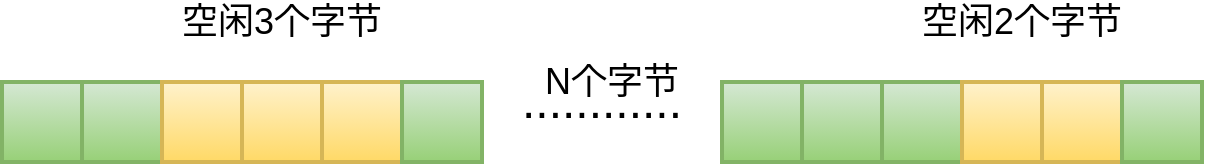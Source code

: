 <mxfile version="12.2.2" type="device" pages="6"><diagram id="WEpOJuLnFTGqBjU4mebT" name="第 1 页"><mxGraphModel dx="854" dy="496" grid="1" gridSize="10" guides="1" tooltips="1" connect="1" arrows="1" fold="1" page="1" pageScale="1" pageWidth="1169" pageHeight="827" math="0" shadow="0"><root><mxCell id="0"/><mxCell id="1" parent="0"/><mxCell id="6IFozGbwPOpue_J9gs6X-36" value="" style="whiteSpace=wrap;html=1;aspect=fixed;fillColor=#d5e8d4;strokeColor=#82b366;strokeWidth=2;gradientColor=#97d077;" vertex="1" parent="1"><mxGeometry x="200" y="180" width="40" height="40" as="geometry"/></mxCell><mxCell id="6IFozGbwPOpue_J9gs6X-37" value="" style="whiteSpace=wrap;html=1;aspect=fixed;fillColor=#d5e8d4;strokeColor=#82b366;strokeWidth=2;gradientColor=#97d077;" vertex="1" parent="1"><mxGeometry x="240" y="180" width="40" height="40" as="geometry"/></mxCell><mxCell id="6IFozGbwPOpue_J9gs6X-38" value="" style="whiteSpace=wrap;html=1;aspect=fixed;fillColor=#fff2cc;strokeColor=#d6b656;strokeWidth=2;gradientColor=#ffd966;" vertex="1" parent="1"><mxGeometry x="280" y="180" width="40" height="40" as="geometry"/></mxCell><mxCell id="6IFozGbwPOpue_J9gs6X-39" value="" style="whiteSpace=wrap;html=1;aspect=fixed;fillColor=#fff2cc;strokeColor=#d6b656;strokeWidth=2;gradientColor=#ffd966;" vertex="1" parent="1"><mxGeometry x="320" y="180" width="40" height="40" as="geometry"/></mxCell><mxCell id="6IFozGbwPOpue_J9gs6X-40" value="" style="whiteSpace=wrap;html=1;aspect=fixed;fillColor=#fff2cc;strokeColor=#d6b656;strokeWidth=2;gradientColor=#ffd966;" vertex="1" parent="1"><mxGeometry x="360" y="180" width="40" height="40" as="geometry"/></mxCell><mxCell id="6IFozGbwPOpue_J9gs6X-41" value="" style="whiteSpace=wrap;html=1;aspect=fixed;fillColor=#d5e8d4;strokeColor=#82b366;strokeWidth=2;gradientColor=#97d077;" vertex="1" parent="1"><mxGeometry x="400" y="180" width="40" height="40" as="geometry"/></mxCell><mxCell id="6IFozGbwPOpue_J9gs6X-42" value="" style="whiteSpace=wrap;html=1;aspect=fixed;fillColor=#d5e8d4;strokeColor=#82b366;strokeWidth=2;gradientColor=#97d077;" vertex="1" parent="1"><mxGeometry x="560" y="180" width="40" height="40" as="geometry"/></mxCell><mxCell id="6IFozGbwPOpue_J9gs6X-43" value="" style="whiteSpace=wrap;html=1;aspect=fixed;fillColor=#d5e8d4;strokeColor=#82b366;strokeWidth=2;gradientColor=#97d077;" vertex="1" parent="1"><mxGeometry x="600" y="180" width="40" height="40" as="geometry"/></mxCell><mxCell id="6IFozGbwPOpue_J9gs6X-44" value="" style="whiteSpace=wrap;html=1;aspect=fixed;fillColor=#d5e8d4;strokeColor=#82b366;strokeWidth=2;gradientColor=#97d077;" vertex="1" parent="1"><mxGeometry x="640" y="180" width="40" height="40" as="geometry"/></mxCell><mxCell id="6IFozGbwPOpue_J9gs6X-45" value="" style="whiteSpace=wrap;html=1;aspect=fixed;fillColor=#fff2cc;strokeColor=#d6b656;strokeWidth=2;gradientColor=#ffd966;" vertex="1" parent="1"><mxGeometry x="680" y="180" width="40" height="40" as="geometry"/></mxCell><mxCell id="6IFozGbwPOpue_J9gs6X-46" value="" style="whiteSpace=wrap;html=1;aspect=fixed;fillColor=#fff2cc;strokeColor=#d6b656;strokeWidth=2;gradientColor=#ffd966;" vertex="1" parent="1"><mxGeometry x="720" y="180" width="40" height="40" as="geometry"/></mxCell><mxCell id="6IFozGbwPOpue_J9gs6X-47" value="" style="whiteSpace=wrap;html=1;aspect=fixed;fillColor=#d5e8d4;strokeColor=#82b366;strokeWidth=2;gradientColor=#97d077;" vertex="1" parent="1"><mxGeometry x="760" y="180" width="40" height="40" as="geometry"/></mxCell><mxCell id="6IFozGbwPOpue_J9gs6X-48" value="&lt;font style=&quot;font-size: 24px&quot;&gt;............&lt;/font&gt;" style="text;html=1;strokeColor=none;fillColor=none;align=center;verticalAlign=middle;whiteSpace=wrap;rounded=0;" vertex="1" parent="1"><mxGeometry x="480" y="180" width="40" height="20" as="geometry"/></mxCell><mxCell id="6IFozGbwPOpue_J9gs6X-50" value="&lt;font style=&quot;font-size: 18px&quot;&gt;空闲3个字节&lt;/font&gt;" style="text;html=1;strokeColor=none;fillColor=none;align=center;verticalAlign=middle;whiteSpace=wrap;rounded=0;" vertex="1" parent="1"><mxGeometry x="270" y="140" width="140" height="20" as="geometry"/></mxCell><mxCell id="6IFozGbwPOpue_J9gs6X-54" value="&lt;font style=&quot;font-size: 18px&quot;&gt;空闲2个字节&lt;/font&gt;" style="text;html=1;strokeColor=none;fillColor=none;align=center;verticalAlign=middle;whiteSpace=wrap;rounded=0;" vertex="1" parent="1"><mxGeometry x="640" y="140" width="140" height="20" as="geometry"/></mxCell><mxCell id="6IFozGbwPOpue_J9gs6X-55" value="&lt;font style=&quot;font-size: 18px&quot;&gt;N个字节&lt;/font&gt;" style="text;html=1;strokeColor=none;fillColor=none;align=center;verticalAlign=middle;whiteSpace=wrap;rounded=0;" vertex="1" parent="1"><mxGeometry x="470" y="170" width="70" height="20" as="geometry"/></mxCell></root></mxGraphModel></diagram><diagram id="bQE6GwBxOlsRmJyRanCB" name="第 2 页"><mxGraphModel dx="854" dy="496" grid="1" gridSize="10" guides="1" tooltips="1" connect="1" arrows="1" fold="1" page="1" pageScale="1" pageWidth="1169" pageHeight="827" math="0" shadow="0"><root><mxCell id="AtAUpB7JpaRPy3Y9ihsD-0"/><mxCell id="AtAUpB7JpaRPy3Y9ihsD-1" parent="AtAUpB7JpaRPy3Y9ihsD-0"/><mxCell id="JAhin6lrQ3uMAedfHjFC-0" value="" style="whiteSpace=wrap;html=1;aspect=fixed;fillColor=#d5e8d4;strokeColor=#82b366;strokeWidth=2;gradientColor=#97d077;" vertex="1" parent="AtAUpB7JpaRPy3Y9ihsD-1"><mxGeometry x="200" y="240" width="40" height="40" as="geometry"/></mxCell><mxCell id="JAhin6lrQ3uMAedfHjFC-1" value="" style="whiteSpace=wrap;html=1;aspect=fixed;fillColor=#d5e8d4;strokeColor=#82b366;strokeWidth=2;gradientColor=#97d077;" vertex="1" parent="AtAUpB7JpaRPy3Y9ihsD-1"><mxGeometry x="240" y="240" width="40" height="40" as="geometry"/></mxCell><mxCell id="JAhin6lrQ3uMAedfHjFC-2" value="" style="whiteSpace=wrap;html=1;aspect=fixed;fillColor=#d5e8d4;strokeColor=#82b366;strokeWidth=2;gradientColor=#97d077;" vertex="1" parent="AtAUpB7JpaRPy3Y9ihsD-1"><mxGeometry x="280" y="240" width="40" height="40" as="geometry"/></mxCell><mxCell id="JAhin6lrQ3uMAedfHjFC-3" value="" style="whiteSpace=wrap;html=1;aspect=fixed;fillColor=#d5e8d4;strokeColor=#82b366;strokeWidth=2;gradientColor=#97d077;" vertex="1" parent="AtAUpB7JpaRPy3Y9ihsD-1"><mxGeometry x="320" y="240" width="40" height="40" as="geometry"/></mxCell><mxCell id="JAhin6lrQ3uMAedfHjFC-4" value="" style="whiteSpace=wrap;html=1;aspect=fixed;fillColor=#d5e8d4;strokeColor=#82b366;strokeWidth=2;gradientColor=#97d077;" vertex="1" parent="AtAUpB7JpaRPy3Y9ihsD-1"><mxGeometry x="360" y="240" width="40" height="40" as="geometry"/></mxCell><mxCell id="JAhin6lrQ3uMAedfHjFC-5" value="" style="whiteSpace=wrap;html=1;aspect=fixed;fillColor=#d5e8d4;strokeColor=#82b366;strokeWidth=2;gradientColor=#97d077;" vertex="1" parent="AtAUpB7JpaRPy3Y9ihsD-1"><mxGeometry x="400" y="240" width="40" height="40" as="geometry"/></mxCell><mxCell id="JAhin6lrQ3uMAedfHjFC-6" value="" style="whiteSpace=wrap;html=1;aspect=fixed;fillColor=#fff2cc;strokeColor=#d6b656;strokeWidth=2;gradientColor=#ffd966;" vertex="1" parent="AtAUpB7JpaRPy3Y9ihsD-1"><mxGeometry x="560" y="240" width="40" height="40" as="geometry"/></mxCell><mxCell id="JAhin6lrQ3uMAedfHjFC-7" value="" style="whiteSpace=wrap;html=1;aspect=fixed;fillColor=#fff2cc;strokeColor=#d6b656;strokeWidth=2;gradientColor=#ffd966;" vertex="1" parent="AtAUpB7JpaRPy3Y9ihsD-1"><mxGeometry x="600" y="240" width="40" height="40" as="geometry"/></mxCell><mxCell id="JAhin6lrQ3uMAedfHjFC-8" value="" style="whiteSpace=wrap;html=1;aspect=fixed;fillColor=#fff2cc;strokeColor=#d6b656;strokeWidth=2;gradientColor=#ffd966;" vertex="1" parent="AtAUpB7JpaRPy3Y9ihsD-1"><mxGeometry x="640" y="240" width="40" height="40" as="geometry"/></mxCell><mxCell id="JAhin6lrQ3uMAedfHjFC-9" value="" style="whiteSpace=wrap;html=1;aspect=fixed;fillColor=#fff2cc;strokeColor=#d6b656;strokeWidth=2;gradientColor=#ffd966;" vertex="1" parent="AtAUpB7JpaRPy3Y9ihsD-1"><mxGeometry x="680" y="240" width="40" height="40" as="geometry"/></mxCell><mxCell id="JAhin6lrQ3uMAedfHjFC-10" value="" style="whiteSpace=wrap;html=1;aspect=fixed;fillColor=#fff2cc;strokeColor=#d6b656;strokeWidth=2;gradientColor=#ffd966;" vertex="1" parent="AtAUpB7JpaRPy3Y9ihsD-1"><mxGeometry x="720" y="240" width="40" height="40" as="geometry"/></mxCell><mxCell id="JAhin6lrQ3uMAedfHjFC-11" value="" style="whiteSpace=wrap;html=1;aspect=fixed;fillColor=#fff2cc;strokeColor=#d6b656;strokeWidth=2;gradientColor=#ffd966;" vertex="1" parent="AtAUpB7JpaRPy3Y9ihsD-1"><mxGeometry x="760" y="240" width="40" height="40" as="geometry"/></mxCell><mxCell id="JAhin6lrQ3uMAedfHjFC-12" value="&lt;font style=&quot;font-size: 24px&quot;&gt;............&lt;/font&gt;" style="text;html=1;strokeColor=none;fillColor=none;align=center;verticalAlign=middle;whiteSpace=wrap;rounded=0;" vertex="1" parent="AtAUpB7JpaRPy3Y9ihsD-1"><mxGeometry x="480" y="240" width="40" height="20" as="geometry"/></mxCell><mxCell id="JAhin6lrQ3uMAedfHjFC-15" value="&lt;font style=&quot;font-size: 18px&quot;&gt;32个字节&lt;/font&gt;" style="text;html=1;strokeColor=none;fillColor=none;align=center;verticalAlign=middle;whiteSpace=wrap;rounded=0;" vertex="1" parent="AtAUpB7JpaRPy3Y9ihsD-1"><mxGeometry x="460" y="230" width="80" height="20" as="geometry"/></mxCell><mxCell id="JAhin6lrQ3uMAedfHjFC-16" value="&lt;font style=&quot;font-size: 18px&quot;&gt;剩余12个字节&lt;/font&gt;" style="text;html=1;strokeColor=none;fillColor=none;align=center;verticalAlign=middle;whiteSpace=wrap;rounded=0;" vertex="1" parent="AtAUpB7JpaRPy3Y9ihsD-1"><mxGeometry x="615" y="200" width="130" height="20" as="geometry"/></mxCell><mxCell id="JAhin6lrQ3uMAedfHjFC-24" style="edgeStyle=orthogonalEdgeStyle;rounded=0;orthogonalLoop=1;jettySize=auto;html=1;entryX=0.5;entryY=0;entryDx=0;entryDy=0;shape=flexArrow;" edge="1" parent="AtAUpB7JpaRPy3Y9ihsD-1" source="JAhin6lrQ3uMAedfHjFC-20" target="JAhin6lrQ3uMAedfHjFC-16"><mxGeometry relative="1" as="geometry"/></mxCell><mxCell id="JAhin6lrQ3uMAedfHjFC-20" value="&lt;font style=&quot;font-size: 18px&quot;&gt;再写入10字节的数据&lt;/font&gt;" style="rounded=0;whiteSpace=wrap;html=1;strokeWidth=1;fillColor=#fad7ac;strokeColor=#b46504;" vertex="1" parent="AtAUpB7JpaRPy3Y9ihsD-1"><mxGeometry x="590" y="10" width="180" height="60" as="geometry"/></mxCell><mxCell id="JAhin6lrQ3uMAedfHjFC-21" value="&lt;font style=&quot;font-size: 18px&quot;&gt;实际占用20字节&lt;/font&gt;" style="text;html=1;strokeColor=none;fillColor=none;align=center;verticalAlign=middle;whiteSpace=wrap;rounded=0;" vertex="1" parent="AtAUpB7JpaRPy3Y9ihsD-1"><mxGeometry x="240" y="200" width="140" height="20" as="geometry"/></mxCell><mxCell id="JAhin6lrQ3uMAedfHjFC-25" value="&lt;font style=&quot;font-size: 14px&quot;&gt;直接利用剩余的空间&lt;/font&gt;" style="text;html=1;strokeColor=none;fillColor=none;align=center;verticalAlign=middle;whiteSpace=wrap;rounded=0;" vertex="1" parent="AtAUpB7JpaRPy3Y9ihsD-1"><mxGeometry x="695" width="45" height="250" as="geometry"/></mxCell></root></mxGraphModel></diagram><diagram id="i49p1Dxr2j4wXBoGb3Ie" name="第 3 页"><mxGraphModel dx="854" dy="496" grid="1" gridSize="10" guides="1" tooltips="1" connect="1" arrows="1" fold="1" page="1" pageScale="1" pageWidth="1169" pageHeight="827" math="0" shadow="0"><root><mxCell id="0v_MC2YcuheNF9Jl68d_-0"/><mxCell id="0v_MC2YcuheNF9Jl68d_-1" parent="0v_MC2YcuheNF9Jl68d_-0"/><mxCell id="9WA8hCKArMn2MYPUnrWP-0" value="" style="whiteSpace=wrap;html=1;aspect=fixed;fillColor=#d5e8d4;strokeColor=#82b366;strokeWidth=2;gradientColor=#97d077;" vertex="1" parent="0v_MC2YcuheNF9Jl68d_-1"><mxGeometry x="200" y="240" width="40" height="40" as="geometry"/></mxCell><mxCell id="9WA8hCKArMn2MYPUnrWP-1" value="" style="whiteSpace=wrap;html=1;aspect=fixed;fillColor=#d5e8d4;strokeColor=#82b366;strokeWidth=2;gradientColor=#97d077;" vertex="1" parent="0v_MC2YcuheNF9Jl68d_-1"><mxGeometry x="240" y="240" width="40" height="40" as="geometry"/></mxCell><mxCell id="9WA8hCKArMn2MYPUnrWP-2" value="" style="whiteSpace=wrap;html=1;aspect=fixed;fillColor=#d5e8d4;strokeColor=#82b366;strokeWidth=2;gradientColor=#97d077;" vertex="1" parent="0v_MC2YcuheNF9Jl68d_-1"><mxGeometry x="280" y="240" width="40" height="40" as="geometry"/></mxCell><mxCell id="9WA8hCKArMn2MYPUnrWP-3" value="" style="whiteSpace=wrap;html=1;aspect=fixed;fillColor=#d5e8d4;strokeColor=#82b366;strokeWidth=2;gradientColor=#97d077;" vertex="1" parent="0v_MC2YcuheNF9Jl68d_-1"><mxGeometry x="320" y="240" width="40" height="40" as="geometry"/></mxCell><mxCell id="9WA8hCKArMn2MYPUnrWP-4" value="" style="whiteSpace=wrap;html=1;aspect=fixed;fillColor=#d5e8d4;strokeColor=#82b366;strokeWidth=2;gradientColor=#97d077;" vertex="1" parent="0v_MC2YcuheNF9Jl68d_-1"><mxGeometry x="360" y="240" width="40" height="40" as="geometry"/></mxCell><mxCell id="9WA8hCKArMn2MYPUnrWP-5" value="" style="whiteSpace=wrap;html=1;aspect=fixed;fillColor=#d5e8d4;strokeColor=#82b366;strokeWidth=2;gradientColor=#97d077;" vertex="1" parent="0v_MC2YcuheNF9Jl68d_-1"><mxGeometry x="400" y="240" width="40" height="40" as="geometry"/></mxCell><mxCell id="9WA8hCKArMn2MYPUnrWP-6" value="" style="whiteSpace=wrap;html=1;aspect=fixed;fillColor=#fff2cc;strokeColor=#d6b656;strokeWidth=2;gradientColor=#ffd966;" vertex="1" parent="0v_MC2YcuheNF9Jl68d_-1"><mxGeometry x="560" y="240" width="40" height="40" as="geometry"/></mxCell><mxCell id="9WA8hCKArMn2MYPUnrWP-7" value="" style="whiteSpace=wrap;html=1;aspect=fixed;fillColor=#fff2cc;strokeColor=#d6b656;strokeWidth=2;gradientColor=#ffd966;" vertex="1" parent="0v_MC2YcuheNF9Jl68d_-1"><mxGeometry x="600" y="240" width="40" height="40" as="geometry"/></mxCell><mxCell id="9WA8hCKArMn2MYPUnrWP-8" value="" style="whiteSpace=wrap;html=1;aspect=fixed;fillColor=#fff2cc;strokeColor=#d6b656;strokeWidth=2;gradientColor=#ffd966;" vertex="1" parent="0v_MC2YcuheNF9Jl68d_-1"><mxGeometry x="640" y="240" width="40" height="40" as="geometry"/></mxCell><mxCell id="9WA8hCKArMn2MYPUnrWP-9" value="" style="whiteSpace=wrap;html=1;aspect=fixed;fillColor=#fff2cc;strokeColor=#d6b656;strokeWidth=2;gradientColor=#ffd966;" vertex="1" parent="0v_MC2YcuheNF9Jl68d_-1"><mxGeometry x="680" y="240" width="40" height="40" as="geometry"/></mxCell><mxCell id="9WA8hCKArMn2MYPUnrWP-10" value="" style="whiteSpace=wrap;html=1;aspect=fixed;fillColor=#fff2cc;strokeColor=#d6b656;strokeWidth=2;gradientColor=#ffd966;" vertex="1" parent="0v_MC2YcuheNF9Jl68d_-1"><mxGeometry x="720" y="240" width="40" height="40" as="geometry"/></mxCell><mxCell id="9WA8hCKArMn2MYPUnrWP-11" value="" style="whiteSpace=wrap;html=1;aspect=fixed;fillColor=#fff2cc;strokeColor=#d6b656;strokeWidth=2;gradientColor=#ffd966;" vertex="1" parent="0v_MC2YcuheNF9Jl68d_-1"><mxGeometry x="760" y="240" width="40" height="40" as="geometry"/></mxCell><mxCell id="9WA8hCKArMn2MYPUnrWP-12" value="&lt;font style=&quot;font-size: 24px&quot;&gt;............&lt;/font&gt;" style="text;html=1;strokeColor=none;fillColor=none;align=center;verticalAlign=middle;whiteSpace=wrap;rounded=0;" vertex="1" parent="0v_MC2YcuheNF9Jl68d_-1"><mxGeometry x="480" y="240" width="40" height="20" as="geometry"/></mxCell><mxCell id="9WA8hCKArMn2MYPUnrWP-13" value="&lt;font style=&quot;font-size: 18px&quot;&gt;实际分配32个字节&lt;/font&gt;" style="text;html=1;strokeColor=none;fillColor=none;align=center;verticalAlign=middle;whiteSpace=wrap;rounded=0;" vertex="1" parent="0v_MC2YcuheNF9Jl68d_-1"><mxGeometry x="457.5" y="220" width="80" height="20" as="geometry"/></mxCell><mxCell id="9WA8hCKArMn2MYPUnrWP-14" value="&lt;span style=&quot;font-size: 18px&quot;&gt;空闲20字节&lt;/span&gt;" style="text;html=1;strokeColor=none;fillColor=none;align=center;verticalAlign=middle;whiteSpace=wrap;rounded=0;" vertex="1" parent="0v_MC2YcuheNF9Jl68d_-1"><mxGeometry x="615" y="200" width="130" height="20" as="geometry"/></mxCell><mxCell id="9WA8hCKArMn2MYPUnrWP-17" value="&lt;span style=&quot;font-size: 18px&quot;&gt;实际占用20字节&lt;/span&gt;" style="text;html=1;strokeColor=none;fillColor=none;align=center;verticalAlign=middle;whiteSpace=wrap;rounded=0;" vertex="1" parent="0v_MC2YcuheNF9Jl68d_-1"><mxGeometry x="240" y="200" width="140" height="20" as="geometry"/></mxCell><mxCell id="9WA8hCKArMn2MYPUnrWP-20" style="edgeStyle=orthogonalEdgeStyle;shape=flexArrow;rounded=0;orthogonalLoop=1;jettySize=auto;html=1;" edge="1" parent="0v_MC2YcuheNF9Jl68d_-1" source="9WA8hCKArMn2MYPUnrWP-19" target="9WA8hCKArMn2MYPUnrWP-17"><mxGeometry relative="1" as="geometry"/></mxCell><mxCell id="9WA8hCKArMn2MYPUnrWP-19" value="&lt;font style=&quot;font-size: 24px&quot;&gt;申请20字节&lt;/font&gt;" style="text;html=1;strokeColor=#ae4132;fillColor=#fad9d5;align=center;verticalAlign=middle;whiteSpace=wrap;rounded=0;" vertex="1" parent="0v_MC2YcuheNF9Jl68d_-1"><mxGeometry x="240" y="20" width="140" height="50" as="geometry"/></mxCell></root></mxGraphModel></diagram><diagram id="msrS00AzM_bcflhuErf0" name="第 4 页"><mxGraphModel dx="854" dy="496" grid="1" gridSize="10" guides="1" tooltips="1" connect="1" arrows="1" fold="1" page="1" pageScale="1" pageWidth="1169" pageHeight="827" math="0" shadow="0"><root><mxCell id="V0n5fIjzVJ53HcJYP-DR-0"/><mxCell id="V0n5fIjzVJ53HcJYP-DR-1" parent="V0n5fIjzVJ53HcJYP-DR-0"/><mxCell id="rf_MBqBn-6Tud_XzPqSO-0" value="" style="whiteSpace=wrap;html=1;aspect=fixed;fillColor=#d5e8d4;strokeColor=#82b366;strokeWidth=2;gradientColor=#97d077;" vertex="1" parent="V0n5fIjzVJ53HcJYP-DR-1"><mxGeometry x="190" y="240" width="40" height="40" as="geometry"/></mxCell><mxCell id="rf_MBqBn-6Tud_XzPqSO-1" value="" style="whiteSpace=wrap;html=1;aspect=fixed;fillColor=#d5e8d4;strokeColor=#82b366;strokeWidth=2;gradientColor=#97d077;" vertex="1" parent="V0n5fIjzVJ53HcJYP-DR-1"><mxGeometry x="230" y="240" width="40" height="40" as="geometry"/></mxCell><mxCell id="rf_MBqBn-6Tud_XzPqSO-2" value="" style="whiteSpace=wrap;html=1;aspect=fixed;fillColor=#d5e8d4;strokeColor=#82b366;strokeWidth=2;gradientColor=#97d077;" vertex="1" parent="V0n5fIjzVJ53HcJYP-DR-1"><mxGeometry x="270" y="240" width="40" height="40" as="geometry"/></mxCell><mxCell id="rf_MBqBn-6Tud_XzPqSO-3" value="" style="whiteSpace=wrap;html=1;aspect=fixed;fillColor=#d5e8d4;strokeColor=#82b366;strokeWidth=2;gradientColor=#97d077;" vertex="1" parent="V0n5fIjzVJ53HcJYP-DR-1"><mxGeometry x="310" y="240" width="40" height="40" as="geometry"/></mxCell><mxCell id="rf_MBqBn-6Tud_XzPqSO-4" value="" style="whiteSpace=wrap;html=1;aspect=fixed;fillColor=#d5e8d4;strokeColor=#82b366;strokeWidth=2;gradientColor=#97d077;" vertex="1" parent="V0n5fIjzVJ53HcJYP-DR-1"><mxGeometry x="350" y="240" width="40" height="40" as="geometry"/></mxCell><mxCell id="rf_MBqBn-6Tud_XzPqSO-5" value="" style="whiteSpace=wrap;html=1;aspect=fixed;fillColor=#d5e8d4;strokeColor=#82b366;strokeWidth=2;gradientColor=#97d077;" vertex="1" parent="V0n5fIjzVJ53HcJYP-DR-1"><mxGeometry x="390" y="240" width="40" height="40" as="geometry"/></mxCell><mxCell id="rf_MBqBn-6Tud_XzPqSO-14" value="" style="whiteSpace=wrap;html=1;aspect=fixed;fillColor=#d5e8d4;strokeColor=#82b366;strokeWidth=2;gradientColor=#97d077;" vertex="1" parent="V0n5fIjzVJ53HcJYP-DR-1"><mxGeometry x="430" y="240" width="40" height="40" as="geometry"/></mxCell><mxCell id="rf_MBqBn-6Tud_XzPqSO-15" value="" style="whiteSpace=wrap;html=1;aspect=fixed;fillColor=#d5e8d4;strokeColor=#82b366;strokeWidth=2;gradientColor=#97d077;" vertex="1" parent="V0n5fIjzVJ53HcJYP-DR-1"><mxGeometry x="470" y="240" width="40" height="40" as="geometry"/></mxCell><mxCell id="rf_MBqBn-6Tud_XzPqSO-16" value="" style="whiteSpace=wrap;html=1;aspect=fixed;fillColor=#d5e8d4;strokeColor=#82b366;strokeWidth=2;gradientColor=#97d077;" vertex="1" parent="V0n5fIjzVJ53HcJYP-DR-1"><mxGeometry x="510" y="240" width="40" height="40" as="geometry"/></mxCell><mxCell id="rf_MBqBn-6Tud_XzPqSO-17" value="" style="whiteSpace=wrap;html=1;aspect=fixed;fillColor=#d5e8d4;strokeColor=#82b366;strokeWidth=2;gradientColor=#97d077;" vertex="1" parent="V0n5fIjzVJ53HcJYP-DR-1"><mxGeometry x="550" y="240" width="40" height="40" as="geometry"/></mxCell><mxCell id="rf_MBqBn-6Tud_XzPqSO-18" value="" style="whiteSpace=wrap;html=1;aspect=fixed;fillColor=#fff2cc;strokeColor=#d6b656;strokeWidth=2;gradientColor=#ffd966;" vertex="1" parent="V0n5fIjzVJ53HcJYP-DR-1"><mxGeometry x="590" y="240" width="40" height="40" as="geometry"/></mxCell><mxCell id="rf_MBqBn-6Tud_XzPqSO-19" value="" style="whiteSpace=wrap;html=1;aspect=fixed;fillColor=#fff2cc;strokeColor=#d6b656;strokeWidth=2;gradientColor=#ffd966;" vertex="1" parent="V0n5fIjzVJ53HcJYP-DR-1"><mxGeometry x="630" y="240" width="40" height="40" as="geometry"/></mxCell><mxCell id="rf_MBqBn-6Tud_XzPqSO-21" value="" style="whiteSpace=wrap;html=1;aspect=fixed;fillColor=#fff2cc;strokeColor=#d6b656;strokeWidth=2;gradientColor=#ffd966;" vertex="1" parent="V0n5fIjzVJ53HcJYP-DR-1"><mxGeometry x="190" y="50" width="40" height="40" as="geometry"/></mxCell><mxCell id="rf_MBqBn-6Tud_XzPqSO-22" value="&lt;font style=&quot;font-size: 18px&quot;&gt;空闲&lt;/font&gt;" style="text;html=1;resizable=0;points=[];autosize=1;align=left;verticalAlign=top;spacingTop=-4;" vertex="1" parent="V0n5fIjzVJ53HcJYP-DR-1"><mxGeometry x="250" y="60" width="50" height="20" as="geometry"/></mxCell><mxCell id="rf_MBqBn-6Tud_XzPqSO-26" value="&lt;span style=&quot;font-size: 18px&quot;&gt;占用&lt;/span&gt;" style="text;html=1;resizable=0;points=[];autosize=1;align=left;verticalAlign=top;spacingTop=-4;" vertex="1" parent="V0n5fIjzVJ53HcJYP-DR-1"><mxGeometry x="250" y="120" width="50" height="20" as="geometry"/></mxCell><mxCell id="rf_MBqBn-6Tud_XzPqSO-27" value="" style="whiteSpace=wrap;html=1;aspect=fixed;fillColor=#d5e8d4;strokeColor=#82b366;strokeWidth=2;gradientColor=#97d077;" vertex="1" parent="V0n5fIjzVJ53HcJYP-DR-1"><mxGeometry x="190" y="110" width="40" height="40" as="geometry"/></mxCell><mxCell id="rf_MBqBn-6Tud_XzPqSO-28" value="&lt;font style=&quot;font-size: 18px&quot;&gt;未修改前实际占用10个字节&lt;/font&gt;" style="text;html=1;strokeColor=#b46504;fillColor=#fad7ac;align=center;verticalAlign=middle;whiteSpace=wrap;rounded=0;" vertex="1" parent="V0n5fIjzVJ53HcJYP-DR-1"><mxGeometry x="255" y="200" width="230" height="20" as="geometry"/></mxCell><mxCell id="rf_MBqBn-6Tud_XzPqSO-29" value="" style="whiteSpace=wrap;html=1;aspect=fixed;fillColor=#d5e8d4;strokeColor=#82b366;strokeWidth=2;gradientColor=#97d077;" vertex="1" parent="V0n5fIjzVJ53HcJYP-DR-1"><mxGeometry x="190" y="450" width="40" height="40" as="geometry"/></mxCell><mxCell id="rf_MBqBn-6Tud_XzPqSO-30" value="" style="whiteSpace=wrap;html=1;aspect=fixed;fillColor=#d5e8d4;strokeColor=#82b366;strokeWidth=2;gradientColor=#97d077;" vertex="1" parent="V0n5fIjzVJ53HcJYP-DR-1"><mxGeometry x="230" y="450" width="40" height="40" as="geometry"/></mxCell><mxCell id="rf_MBqBn-6Tud_XzPqSO-31" value="" style="whiteSpace=wrap;html=1;aspect=fixed;fillColor=#d5e8d4;strokeColor=#82b366;strokeWidth=2;gradientColor=#97d077;" vertex="1" parent="V0n5fIjzVJ53HcJYP-DR-1"><mxGeometry x="270" y="450" width="40" height="40" as="geometry"/></mxCell><mxCell id="rf_MBqBn-6Tud_XzPqSO-32" value="" style="whiteSpace=wrap;html=1;aspect=fixed;fillColor=#d5e8d4;strokeColor=#82b366;strokeWidth=2;gradientColor=#97d077;" vertex="1" parent="V0n5fIjzVJ53HcJYP-DR-1"><mxGeometry x="310" y="450" width="40" height="40" as="geometry"/></mxCell><mxCell id="rf_MBqBn-6Tud_XzPqSO-33" value="" style="whiteSpace=wrap;html=1;aspect=fixed;fillColor=#d5e8d4;strokeColor=#82b366;strokeWidth=2;gradientColor=#97d077;" vertex="1" parent="V0n5fIjzVJ53HcJYP-DR-1"><mxGeometry x="350" y="450" width="40" height="40" as="geometry"/></mxCell><mxCell id="rf_MBqBn-6Tud_XzPqSO-34" value="" style="whiteSpace=wrap;html=1;aspect=fixed;fillColor=#d5e8d4;strokeColor=#82b366;strokeWidth=2;gradientColor=#97d077;" vertex="1" parent="V0n5fIjzVJ53HcJYP-DR-1"><mxGeometry x="390" y="450" width="40" height="40" as="geometry"/></mxCell><mxCell id="rf_MBqBn-6Tud_XzPqSO-35" value="" style="whiteSpace=wrap;html=1;aspect=fixed;fillColor=#d5e8d4;strokeColor=#82b366;strokeWidth=2;gradientColor=#97d077;" vertex="1" parent="V0n5fIjzVJ53HcJYP-DR-1"><mxGeometry x="430" y="450" width="40" height="40" as="geometry"/></mxCell><mxCell id="rf_MBqBn-6Tud_XzPqSO-36" value="" style="whiteSpace=wrap;html=1;aspect=fixed;fillColor=#fff2cc;strokeColor=#d6b656;strokeWidth=2;gradientColor=#ffd966;" vertex="1" parent="V0n5fIjzVJ53HcJYP-DR-1"><mxGeometry x="470" y="450" width="40" height="40" as="geometry"/></mxCell><mxCell id="rf_MBqBn-6Tud_XzPqSO-37" value="" style="whiteSpace=wrap;html=1;aspect=fixed;fillColor=#fff2cc;strokeColor=#d6b656;strokeWidth=2;gradientColor=#ffd966;" vertex="1" parent="V0n5fIjzVJ53HcJYP-DR-1"><mxGeometry x="510" y="450" width="40" height="40" as="geometry"/></mxCell><mxCell id="rf_MBqBn-6Tud_XzPqSO-38" value="" style="whiteSpace=wrap;html=1;aspect=fixed;fillColor=#fff2cc;strokeColor=#d6b656;strokeWidth=2;gradientColor=#ffd966;" vertex="1" parent="V0n5fIjzVJ53HcJYP-DR-1"><mxGeometry x="550" y="450" width="40" height="40" as="geometry"/></mxCell><mxCell id="rf_MBqBn-6Tud_XzPqSO-39" value="" style="whiteSpace=wrap;html=1;aspect=fixed;fillColor=#fff2cc;strokeColor=#d6b656;strokeWidth=2;gradientColor=#ffd966;" vertex="1" parent="V0n5fIjzVJ53HcJYP-DR-1"><mxGeometry x="590" y="450" width="40" height="40" as="geometry"/></mxCell><mxCell id="rf_MBqBn-6Tud_XzPqSO-40" value="" style="whiteSpace=wrap;html=1;aspect=fixed;fillColor=#fff2cc;strokeColor=#d6b656;strokeWidth=2;gradientColor=#ffd966;" vertex="1" parent="V0n5fIjzVJ53HcJYP-DR-1"><mxGeometry x="630" y="450" width="40" height="40" as="geometry"/></mxCell><mxCell id="rf_MBqBn-6Tud_XzPqSO-42" value="" style="shape=flexArrow;endArrow=classic;html=1;gradientColor=#ffd966;fillColor=#fff2cc;strokeColor=#d6b656;" edge="1" parent="V0n5fIjzVJ53HcJYP-DR-1"><mxGeometry width="50" height="50" relative="1" as="geometry"><mxPoint x="429" y="300" as="sourcePoint"/><mxPoint x="429" y="430" as="targetPoint"/></mxGeometry></mxCell><mxCell id="rf_MBqBn-6Tud_XzPqSO-43" value="&lt;span style=&quot;font-size: 18px&quot;&gt;修改了后占用了7个字节，释放了3个字节&lt;/span&gt;" style="text;html=1;strokeColor=#b46504;fillColor=#fad7ac;align=center;verticalAlign=middle;whiteSpace=wrap;rounded=0;" vertex="1" parent="V0n5fIjzVJ53HcJYP-DR-1"><mxGeometry x="185" y="380" width="210" height="50" as="geometry"/></mxCell><mxCell id="rf_MBqBn-6Tud_XzPqSO-44" value="&lt;span style=&quot;font-size: 18px&quot;&gt;此时空闲5个字节&lt;/span&gt;" style="text;html=1;strokeColor=#d6b656;fillColor=#fff2cc;align=center;verticalAlign=middle;whiteSpace=wrap;rounded=0;" vertex="1" parent="V0n5fIjzVJ53HcJYP-DR-1"><mxGeometry x="465" y="380" width="210" height="50" as="geometry"/></mxCell></root></mxGraphModel></diagram><diagram id="r_Yo-TKaOqdGWVK_w1-Z" name="第 5 页"><mxGraphModel dx="1005" dy="584" grid="1" gridSize="10" guides="1" tooltips="1" connect="1" arrows="1" fold="1" page="1" pageScale="1" pageWidth="1169" pageHeight="827" math="0" shadow="0"><root><mxCell id="WA1MzYtzmCzjw8PWdw3L-0"/><mxCell id="WA1MzYtzmCzjw8PWdw3L-1" parent="WA1MzYtzmCzjw8PWdw3L-0"/><mxCell id="WA1MzYtzmCzjw8PWdw3L-2" value="&lt;b&gt;&lt;font style=&quot;font-size: 24px&quot;&gt;参数&lt;/font&gt;&lt;/b&gt;" style="rounded=0;whiteSpace=wrap;html=1;strokeColor=#FFD966;align=center;fillColor=#1ba1e2;fontColor=#ffffff;" vertex="1" parent="WA1MzYtzmCzjw8PWdw3L-1"><mxGeometry x="110" y="60" width="400" height="50" as="geometry"/></mxCell><mxCell id="WA1MzYtzmCzjw8PWdw3L-3" value="&lt;b&gt;&lt;font style=&quot;font-size: 24px&quot;&gt;含义&lt;/font&gt;&lt;/b&gt;" style="rounded=0;whiteSpace=wrap;html=1;strokeColor=#FFD966;align=center;fillColor=#1ba1e2;fontColor=#ffffff;" vertex="1" parent="WA1MzYtzmCzjw8PWdw3L-1"><mxGeometry x="510" y="60" width="400" height="50" as="geometry"/></mxCell><mxCell id="WA1MzYtzmCzjw8PWdw3L-7" value="&lt;span style=&quot;font-size: 18px&quot;&gt;&lt;b&gt;used_memory&lt;/b&gt;&lt;/span&gt;" style="rounded=0;whiteSpace=wrap;html=1;strokeColor=#FFD966;align=center;fillColor=#ffff88;" vertex="1" parent="WA1MzYtzmCzjw8PWdw3L-1"><mxGeometry x="110" y="110" width="400" height="100" as="geometry"/></mxCell><mxCell id="WA1MzYtzmCzjw8PWdw3L-8" value="&lt;span style=&quot;font-size: 18px&quot;&gt;&lt;b&gt;Redis实际向操作系统申请的内存大小，以字节为单位&lt;br&gt;&lt;/b&gt;&lt;/span&gt;" style="rounded=0;whiteSpace=wrap;html=1;strokeColor=#FFD966;align=center;fillColor=#ffff88;" vertex="1" parent="WA1MzYtzmCzjw8PWdw3L-1"><mxGeometry x="510" y="110" width="400" height="100" as="geometry"/></mxCell><mxCell id="WA1MzYtzmCzjw8PWdw3L-12" value="&lt;span style=&quot;font-size: 18px&quot;&gt;&lt;b&gt;used_memory_human&lt;/b&gt;&lt;/span&gt;" style="rounded=0;whiteSpace=wrap;html=1;strokeColor=#FFD966;align=center;fillColor=#ffff88;" vertex="1" parent="WA1MzYtzmCzjw8PWdw3L-1"><mxGeometry x="110" y="210" width="400" height="100" as="geometry"/></mxCell><mxCell id="WA1MzYtzmCzjw8PWdw3L-13" value="&lt;font style=&quot;font-size: 18px&quot;&gt;&lt;b&gt;used_memory&amp;nbsp;更直观的显示方式，以M为单位&lt;/b&gt;&lt;/font&gt;" style="rounded=0;whiteSpace=wrap;html=1;strokeColor=#FFD966;align=center;fillColor=#ffff88;" vertex="1" parent="WA1MzYtzmCzjw8PWdw3L-1"><mxGeometry x="510" y="210" width="400" height="100" as="geometry"/></mxCell><mxCell id="WA1MzYtzmCzjw8PWdw3L-17" value="&lt;span style=&quot;font-size: 18px&quot;&gt;&lt;b&gt;used_memory_rss&lt;/b&gt;&lt;/span&gt;" style="rounded=0;whiteSpace=wrap;html=1;strokeColor=#FFD966;align=center;fillColor=#ffff88;" vertex="1" parent="WA1MzYtzmCzjw8PWdw3L-1"><mxGeometry x="110" y="310" width="400" height="100" as="geometry"/></mxCell><mxCell id="WA1MzYtzmCzjw8PWdw3L-18" value="&lt;span style=&quot;font-size: 18px&quot;&gt;&lt;b&gt;操作系统实际分配的内存，以字节为单位&lt;/b&gt;&lt;/span&gt;" style="rounded=0;whiteSpace=wrap;html=1;strokeColor=#FFD966;align=center;fillColor=#ffff88;" vertex="1" parent="WA1MzYtzmCzjw8PWdw3L-1"><mxGeometry x="510" y="310" width="400" height="100" as="geometry"/></mxCell><mxCell id="WA1MzYtzmCzjw8PWdw3L-22" value="&lt;span style=&quot;font-size: 18px&quot;&gt;&lt;b&gt;used_memory_rss_human&lt;/b&gt;&lt;/span&gt;" style="rounded=0;whiteSpace=wrap;html=1;strokeColor=#FFD966;align=center;fillColor=#ffff88;" vertex="1" parent="WA1MzYtzmCzjw8PWdw3L-1"><mxGeometry x="110" y="410" width="400" height="100" as="geometry"/></mxCell><mxCell id="WA1MzYtzmCzjw8PWdw3L-23" value="&lt;b style=&quot;font-size: 18px&quot;&gt;used_memory_rss&amp;nbsp;更直观的显示方式，以M为单位&lt;/b&gt;" style="rounded=0;whiteSpace=wrap;html=1;strokeColor=#FFD966;align=center;fillColor=#ffff88;" vertex="1" parent="WA1MzYtzmCzjw8PWdw3L-1"><mxGeometry x="510" y="410" width="400" height="100" as="geometry"/></mxCell><mxCell id="WA1MzYtzmCzjw8PWdw3L-27" value="&lt;span style=&quot;font-size: 18px&quot;&gt;&lt;b&gt;mem_fragmentation_ratio&lt;/b&gt;&lt;/span&gt;" style="rounded=0;whiteSpace=wrap;html=1;strokeColor=#FFD966;align=center;fillColor=#ffff88;" vertex="1" parent="WA1MzYtzmCzjw8PWdw3L-1"><mxGeometry x="110" y="510" width="400" height="100" as="geometry"/></mxCell><mxCell id="WA1MzYtzmCzjw8PWdw3L-28" value="&lt;span style=&quot;font-size: 18px&quot;&gt;&lt;b&gt;内存碎片率&lt;br&gt;&lt;/b&gt;&lt;/span&gt;&lt;b style=&quot;font-size: 18px&quot;&gt;used_memory_rss/&lt;/b&gt;&lt;b style=&quot;font-size: 18px&quot;&gt;used_memory&lt;/b&gt;&lt;span style=&quot;font-size: 18px&quot;&gt;&lt;b&gt;&lt;br&gt;&lt;br&gt;&lt;/b&gt;&lt;/span&gt;" style="rounded=0;whiteSpace=wrap;html=1;strokeColor=#FFD966;align=center;fillColor=#ffff88;" vertex="1" parent="WA1MzYtzmCzjw8PWdw3L-1"><mxGeometry x="510" y="510" width="400" height="100" as="geometry"/></mxCell></root></mxGraphModel></diagram><diagram id="EgO1aeG_PzJvt-oDc2VL" name="第 6 页"><mxGraphModel dx="854" dy="496" grid="1" gridSize="10" guides="1" tooltips="1" connect="1" arrows="1" fold="1" page="1" pageScale="1" pageWidth="1169" pageHeight="827" math="0" shadow="0"><root><mxCell id="gicvLwl-bdyLQjWD0cfp-0"/><mxCell id="gicvLwl-bdyLQjWD0cfp-1" parent="gicvLwl-bdyLQjWD0cfp-0"/><mxCell id="xruAzYBJ7L2ycYVl4pp9-0" value="" style="whiteSpace=wrap;html=1;aspect=fixed;fillColor=#d5e8d4;strokeColor=#82b366;strokeWidth=2;gradientColor=#97d077;" vertex="1" parent="gicvLwl-bdyLQjWD0cfp-1"><mxGeometry x="170" y="150" width="40" height="40" as="geometry"/></mxCell><mxCell id="xruAzYBJ7L2ycYVl4pp9-1" value="" style="whiteSpace=wrap;html=1;aspect=fixed;fillColor=#d5e8d4;strokeColor=#82b366;strokeWidth=2;gradientColor=#97d077;" vertex="1" parent="gicvLwl-bdyLQjWD0cfp-1"><mxGeometry x="210" y="150" width="40" height="40" as="geometry"/></mxCell><mxCell id="xruAzYBJ7L2ycYVl4pp9-2" value="" style="whiteSpace=wrap;html=1;aspect=fixed;fillColor=#d5e8d4;strokeColor=#82b366;strokeWidth=2;gradientColor=#97d077;" vertex="1" parent="gicvLwl-bdyLQjWD0cfp-1"><mxGeometry x="250" y="150" width="40" height="40" as="geometry"/></mxCell><mxCell id="xruAzYBJ7L2ycYVl4pp9-3" value="" style="whiteSpace=wrap;html=1;aspect=fixed;fillColor=#d5e8d4;strokeColor=#82b366;strokeWidth=2;gradientColor=#97d077;" vertex="1" parent="gicvLwl-bdyLQjWD0cfp-1"><mxGeometry x="290" y="150" width="40" height="40" as="geometry"/></mxCell><mxCell id="xruAzYBJ7L2ycYVl4pp9-4" value="" style="whiteSpace=wrap;html=1;aspect=fixed;fillColor=#d5e8d4;strokeColor=#82b366;strokeWidth=2;gradientColor=#97d077;" vertex="1" parent="gicvLwl-bdyLQjWD0cfp-1"><mxGeometry x="330" y="150" width="40" height="40" as="geometry"/></mxCell><mxCell id="xruAzYBJ7L2ycYVl4pp9-5" value="" style="whiteSpace=wrap;html=1;aspect=fixed;fillColor=#d5e8d4;strokeColor=#82b366;strokeWidth=2;gradientColor=#97d077;" vertex="1" parent="gicvLwl-bdyLQjWD0cfp-1"><mxGeometry x="370" y="150" width="40" height="40" as="geometry"/></mxCell><mxCell id="xruAzYBJ7L2ycYVl4pp9-6" value="" style="whiteSpace=wrap;html=1;aspect=fixed;fillColor=#fff2cc;strokeColor=#d6b656;strokeWidth=2;gradientColor=#ffd966;" vertex="1" parent="gicvLwl-bdyLQjWD0cfp-1"><mxGeometry x="410" y="150" width="40" height="40" as="geometry"/></mxCell><mxCell id="xruAzYBJ7L2ycYVl4pp9-7" value="" style="whiteSpace=wrap;html=1;aspect=fixed;fillColor=#fff2cc;strokeColor=#d6b656;strokeWidth=2;gradientColor=#ffd966;" vertex="1" parent="gicvLwl-bdyLQjWD0cfp-1"><mxGeometry x="450" y="150" width="40" height="40" as="geometry"/></mxCell><mxCell id="xruAzYBJ7L2ycYVl4pp9-8" value="" style="whiteSpace=wrap;html=1;aspect=fixed;fillColor=#f8cecc;strokeColor=#b85450;strokeWidth=2;gradientColor=#ea6b66;" vertex="1" parent="gicvLwl-bdyLQjWD0cfp-1"><mxGeometry x="490" y="150" width="40" height="40" as="geometry"/></mxCell><mxCell id="xruAzYBJ7L2ycYVl4pp9-9" value="" style="whiteSpace=wrap;html=1;aspect=fixed;fillColor=#f8cecc;strokeColor=#b85450;strokeWidth=2;gradientColor=#ea6b66;" vertex="1" parent="gicvLwl-bdyLQjWD0cfp-1"><mxGeometry x="530" y="150" width="40" height="40" as="geometry"/></mxCell><mxCell id="xruAzYBJ7L2ycYVl4pp9-10" value="" style="whiteSpace=wrap;html=1;aspect=fixed;fillColor=#fff2cc;strokeColor=#d6b656;strokeWidth=2;gradientColor=#ffd966;" vertex="1" parent="gicvLwl-bdyLQjWD0cfp-1"><mxGeometry x="570" y="150" width="40" height="40" as="geometry"/></mxCell><mxCell id="xruAzYBJ7L2ycYVl4pp9-11" value="" style="whiteSpace=wrap;html=1;aspect=fixed;fillColor=#fff2cc;strokeColor=#d6b656;strokeWidth=2;gradientColor=#ffd966;" vertex="1" parent="gicvLwl-bdyLQjWD0cfp-1"><mxGeometry x="610" y="150" width="40" height="40" as="geometry"/></mxCell><mxCell id="xruAzYBJ7L2ycYVl4pp9-12" value="&lt;font style=&quot;font-size: 18px&quot;&gt;A&lt;/font&gt;" style="text;html=1;strokeColor=#6c8ebf;fillColor=#dae8fc;align=center;verticalAlign=middle;whiteSpace=wrap;rounded=0;" vertex="1" parent="gicvLwl-bdyLQjWD0cfp-1"><mxGeometry x="230" y="110" width="40" height="20" as="geometry"/></mxCell><mxCell id="xruAzYBJ7L2ycYVl4pp9-13" value="&lt;span style=&quot;font-size: 18px&quot;&gt;B&lt;/span&gt;" style="text;html=1;strokeColor=#6c8ebf;fillColor=#dae8fc;align=center;verticalAlign=middle;whiteSpace=wrap;rounded=0;" vertex="1" parent="gicvLwl-bdyLQjWD0cfp-1"><mxGeometry x="510" y="110" width="40" height="20" as="geometry"/></mxCell><mxCell id="xruAzYBJ7L2ycYVl4pp9-14" value="&lt;font style=&quot;font-size: 18px&quot; color=&quot;#0000ff&quot;&gt;清除之前&lt;/font&gt;" style="text;html=1;strokeColor=none;fillColor=none;align=center;verticalAlign=middle;whiteSpace=wrap;rounded=0;" vertex="1" parent="gicvLwl-bdyLQjWD0cfp-1"><mxGeometry x="710" y="160" width="110" height="20" as="geometry"/></mxCell><mxCell id="xruAzYBJ7L2ycYVl4pp9-15" value="" style="whiteSpace=wrap;html=1;aspect=fixed;fillColor=#d5e8d4;strokeColor=#82b366;strokeWidth=2;gradientColor=#97d077;" vertex="1" parent="gicvLwl-bdyLQjWD0cfp-1"><mxGeometry x="170" y="400" width="40" height="40" as="geometry"/></mxCell><mxCell id="xruAzYBJ7L2ycYVl4pp9-16" value="" style="whiteSpace=wrap;html=1;aspect=fixed;fillColor=#d5e8d4;strokeColor=#82b366;strokeWidth=2;gradientColor=#97d077;" vertex="1" parent="gicvLwl-bdyLQjWD0cfp-1"><mxGeometry x="210" y="400" width="40" height="40" as="geometry"/></mxCell><mxCell id="xruAzYBJ7L2ycYVl4pp9-17" value="" style="whiteSpace=wrap;html=1;aspect=fixed;fillColor=#d5e8d4;strokeColor=#82b366;strokeWidth=2;gradientColor=#97d077;" vertex="1" parent="gicvLwl-bdyLQjWD0cfp-1"><mxGeometry x="250" y="400" width="40" height="40" as="geometry"/></mxCell><mxCell id="xruAzYBJ7L2ycYVl4pp9-18" value="" style="whiteSpace=wrap;html=1;aspect=fixed;fillColor=#d5e8d4;strokeColor=#82b366;strokeWidth=2;gradientColor=#97d077;" vertex="1" parent="gicvLwl-bdyLQjWD0cfp-1"><mxGeometry x="290" y="400" width="40" height="40" as="geometry"/></mxCell><mxCell id="xruAzYBJ7L2ycYVl4pp9-19" value="" style="whiteSpace=wrap;html=1;aspect=fixed;fillColor=#d5e8d4;strokeColor=#82b366;strokeWidth=2;gradientColor=#97d077;" vertex="1" parent="gicvLwl-bdyLQjWD0cfp-1"><mxGeometry x="330" y="400" width="40" height="40" as="geometry"/></mxCell><mxCell id="xruAzYBJ7L2ycYVl4pp9-20" value="" style="whiteSpace=wrap;html=1;aspect=fixed;fillColor=#d5e8d4;strokeColor=#82b366;strokeWidth=2;gradientColor=#97d077;" vertex="1" parent="gicvLwl-bdyLQjWD0cfp-1"><mxGeometry x="370" y="400" width="40" height="40" as="geometry"/></mxCell><mxCell id="xruAzYBJ7L2ycYVl4pp9-21" value="" style="whiteSpace=wrap;html=1;aspect=fixed;fillColor=#f8cecc;strokeColor=#b85450;strokeWidth=2;gradientColor=#ea6b66;" vertex="1" parent="gicvLwl-bdyLQjWD0cfp-1"><mxGeometry x="410" y="400" width="40" height="40" as="geometry"/></mxCell><mxCell id="xruAzYBJ7L2ycYVl4pp9-22" value="" style="whiteSpace=wrap;html=1;aspect=fixed;fillColor=#f8cecc;strokeColor=#b85450;strokeWidth=2;gradientColor=#ea6b66;" vertex="1" parent="gicvLwl-bdyLQjWD0cfp-1"><mxGeometry x="450" y="400" width="40" height="40" as="geometry"/></mxCell><mxCell id="xruAzYBJ7L2ycYVl4pp9-23" value="" style="whiteSpace=wrap;html=1;aspect=fixed;fillColor=#fff2cc;strokeColor=#d6b656;strokeWidth=2;gradientColor=#ffd966;" vertex="1" parent="gicvLwl-bdyLQjWD0cfp-1"><mxGeometry x="490" y="400" width="40" height="40" as="geometry"/></mxCell><mxCell id="xruAzYBJ7L2ycYVl4pp9-24" value="" style="whiteSpace=wrap;html=1;aspect=fixed;fillColor=#fff2cc;strokeColor=#d6b656;strokeWidth=2;gradientColor=#ffd966;" vertex="1" parent="gicvLwl-bdyLQjWD0cfp-1"><mxGeometry x="530" y="400" width="40" height="40" as="geometry"/></mxCell><mxCell id="xruAzYBJ7L2ycYVl4pp9-25" value="" style="whiteSpace=wrap;html=1;aspect=fixed;fillColor=#fff2cc;strokeColor=#d6b656;strokeWidth=2;gradientColor=#ffd966;" vertex="1" parent="gicvLwl-bdyLQjWD0cfp-1"><mxGeometry x="570" y="400" width="40" height="40" as="geometry"/></mxCell><mxCell id="xruAzYBJ7L2ycYVl4pp9-26" value="" style="whiteSpace=wrap;html=1;aspect=fixed;fillColor=#fff2cc;strokeColor=#d6b656;strokeWidth=2;gradientColor=#ffd966;" vertex="1" parent="gicvLwl-bdyLQjWD0cfp-1"><mxGeometry x="610" y="400" width="40" height="40" as="geometry"/></mxCell><mxCell id="xruAzYBJ7L2ycYVl4pp9-27" value="&lt;font style=&quot;font-size: 18px&quot;&gt;A&lt;/font&gt;" style="text;html=1;strokeColor=#6c8ebf;fillColor=#dae8fc;align=center;verticalAlign=middle;whiteSpace=wrap;rounded=0;" vertex="1" parent="gicvLwl-bdyLQjWD0cfp-1"><mxGeometry x="230" y="360" width="40" height="20" as="geometry"/></mxCell><mxCell id="xruAzYBJ7L2ycYVl4pp9-28" value="&lt;span style=&quot;font-size: 18px&quot;&gt;B&lt;/span&gt;" style="text;html=1;strokeColor=#6c8ebf;fillColor=#dae8fc;align=center;verticalAlign=middle;whiteSpace=wrap;rounded=0;" vertex="1" parent="gicvLwl-bdyLQjWD0cfp-1"><mxGeometry x="420" y="360" width="40" height="20" as="geometry"/></mxCell><mxCell id="xruAzYBJ7L2ycYVl4pp9-29" value="&lt;font style=&quot;font-size: 18px&quot; color=&quot;#0000ff&quot;&gt;清除之后&lt;/font&gt;" style="text;html=1;strokeColor=none;fillColor=none;align=center;verticalAlign=middle;whiteSpace=wrap;rounded=0;" vertex="1" parent="gicvLwl-bdyLQjWD0cfp-1"><mxGeometry x="710" y="410" width="110" height="20" as="geometry"/></mxCell><mxCell id="xruAzYBJ7L2ycYVl4pp9-32" value="&lt;span style=&quot;font-size: 18px&quot;&gt;空闲1&lt;/span&gt;" style="text;html=1;strokeColor=#6c8ebf;fillColor=#dae8fc;align=center;verticalAlign=middle;whiteSpace=wrap;rounded=0;" vertex="1" parent="gicvLwl-bdyLQjWD0cfp-1"><mxGeometry x="420" y="110" width="60" height="20" as="geometry"/></mxCell><mxCell id="xruAzYBJ7L2ycYVl4pp9-33" value="&lt;span style=&quot;font-size: 18px&quot;&gt;空闲2&lt;/span&gt;" style="text;html=1;strokeColor=#6c8ebf;fillColor=#dae8fc;align=center;verticalAlign=middle;whiteSpace=wrap;rounded=0;" vertex="1" parent="gicvLwl-bdyLQjWD0cfp-1"><mxGeometry x="584" y="110" width="60" height="20" as="geometry"/></mxCell><mxCell id="xruAzYBJ7L2ycYVl4pp9-34" value="&lt;span style=&quot;font-size: 18px&quot;&gt;空闲&lt;/span&gt;" style="text;html=1;strokeColor=#6c8ebf;fillColor=#dae8fc;align=center;verticalAlign=middle;whiteSpace=wrap;rounded=0;" vertex="1" parent="gicvLwl-bdyLQjWD0cfp-1"><mxGeometry x="550" y="360" width="40" height="20" as="geometry"/></mxCell><mxCell id="1WntVoyjFmnAgt4a00W1-0" value="" style="shape=flexArrow;endArrow=classic;html=1;gradientColor=#ffa500;fillColor=#ffcd28;strokeColor=#d79b00;" edge="1" parent="gicvLwl-bdyLQjWD0cfp-1"><mxGeometry width="50" height="50" relative="1" as="geometry"><mxPoint x="450" y="220" as="sourcePoint"/><mxPoint x="450" y="320" as="targetPoint"/></mxGeometry></mxCell></root></mxGraphModel></diagram></mxfile>